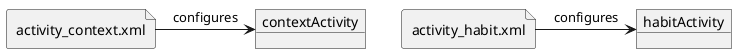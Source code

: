 @startuml

allowmixing

object contextActivity
object habitActivity

file "activity_context<U+002E>xml" as context_xml
file "activity_habit<U+002E>xml" as habit_xml

context_xml -> contextActivity :configures
habit_xml -> habitActivity :configures

@enduml
